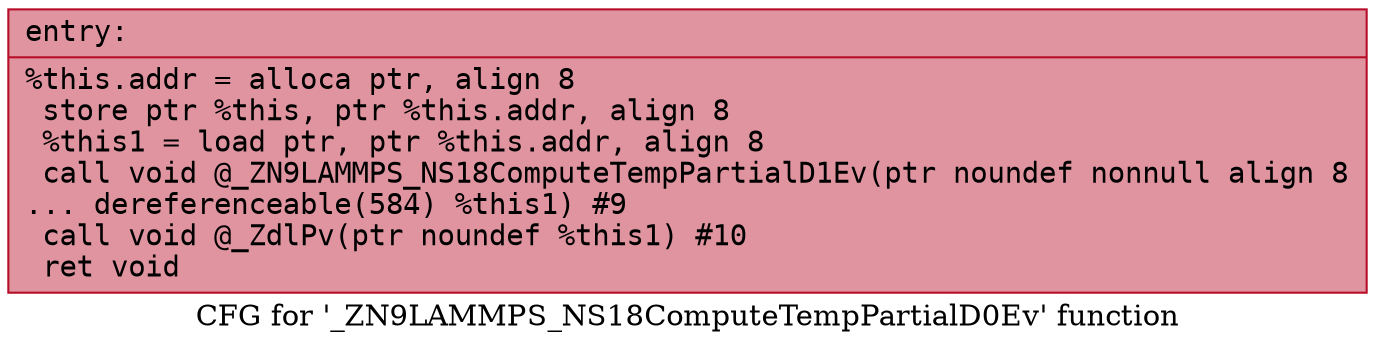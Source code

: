 digraph "CFG for '_ZN9LAMMPS_NS18ComputeTempPartialD0Ev' function" {
	label="CFG for '_ZN9LAMMPS_NS18ComputeTempPartialD0Ev' function";

	Node0x56053df184a0 [shape=record,color="#b70d28ff", style=filled, fillcolor="#b70d2870" fontname="Courier",label="{entry:\l|  %this.addr = alloca ptr, align 8\l  store ptr %this, ptr %this.addr, align 8\l  %this1 = load ptr, ptr %this.addr, align 8\l  call void @_ZN9LAMMPS_NS18ComputeTempPartialD1Ev(ptr noundef nonnull align 8\l... dereferenceable(584) %this1) #9\l  call void @_ZdlPv(ptr noundef %this1) #10\l  ret void\l}"];
}
